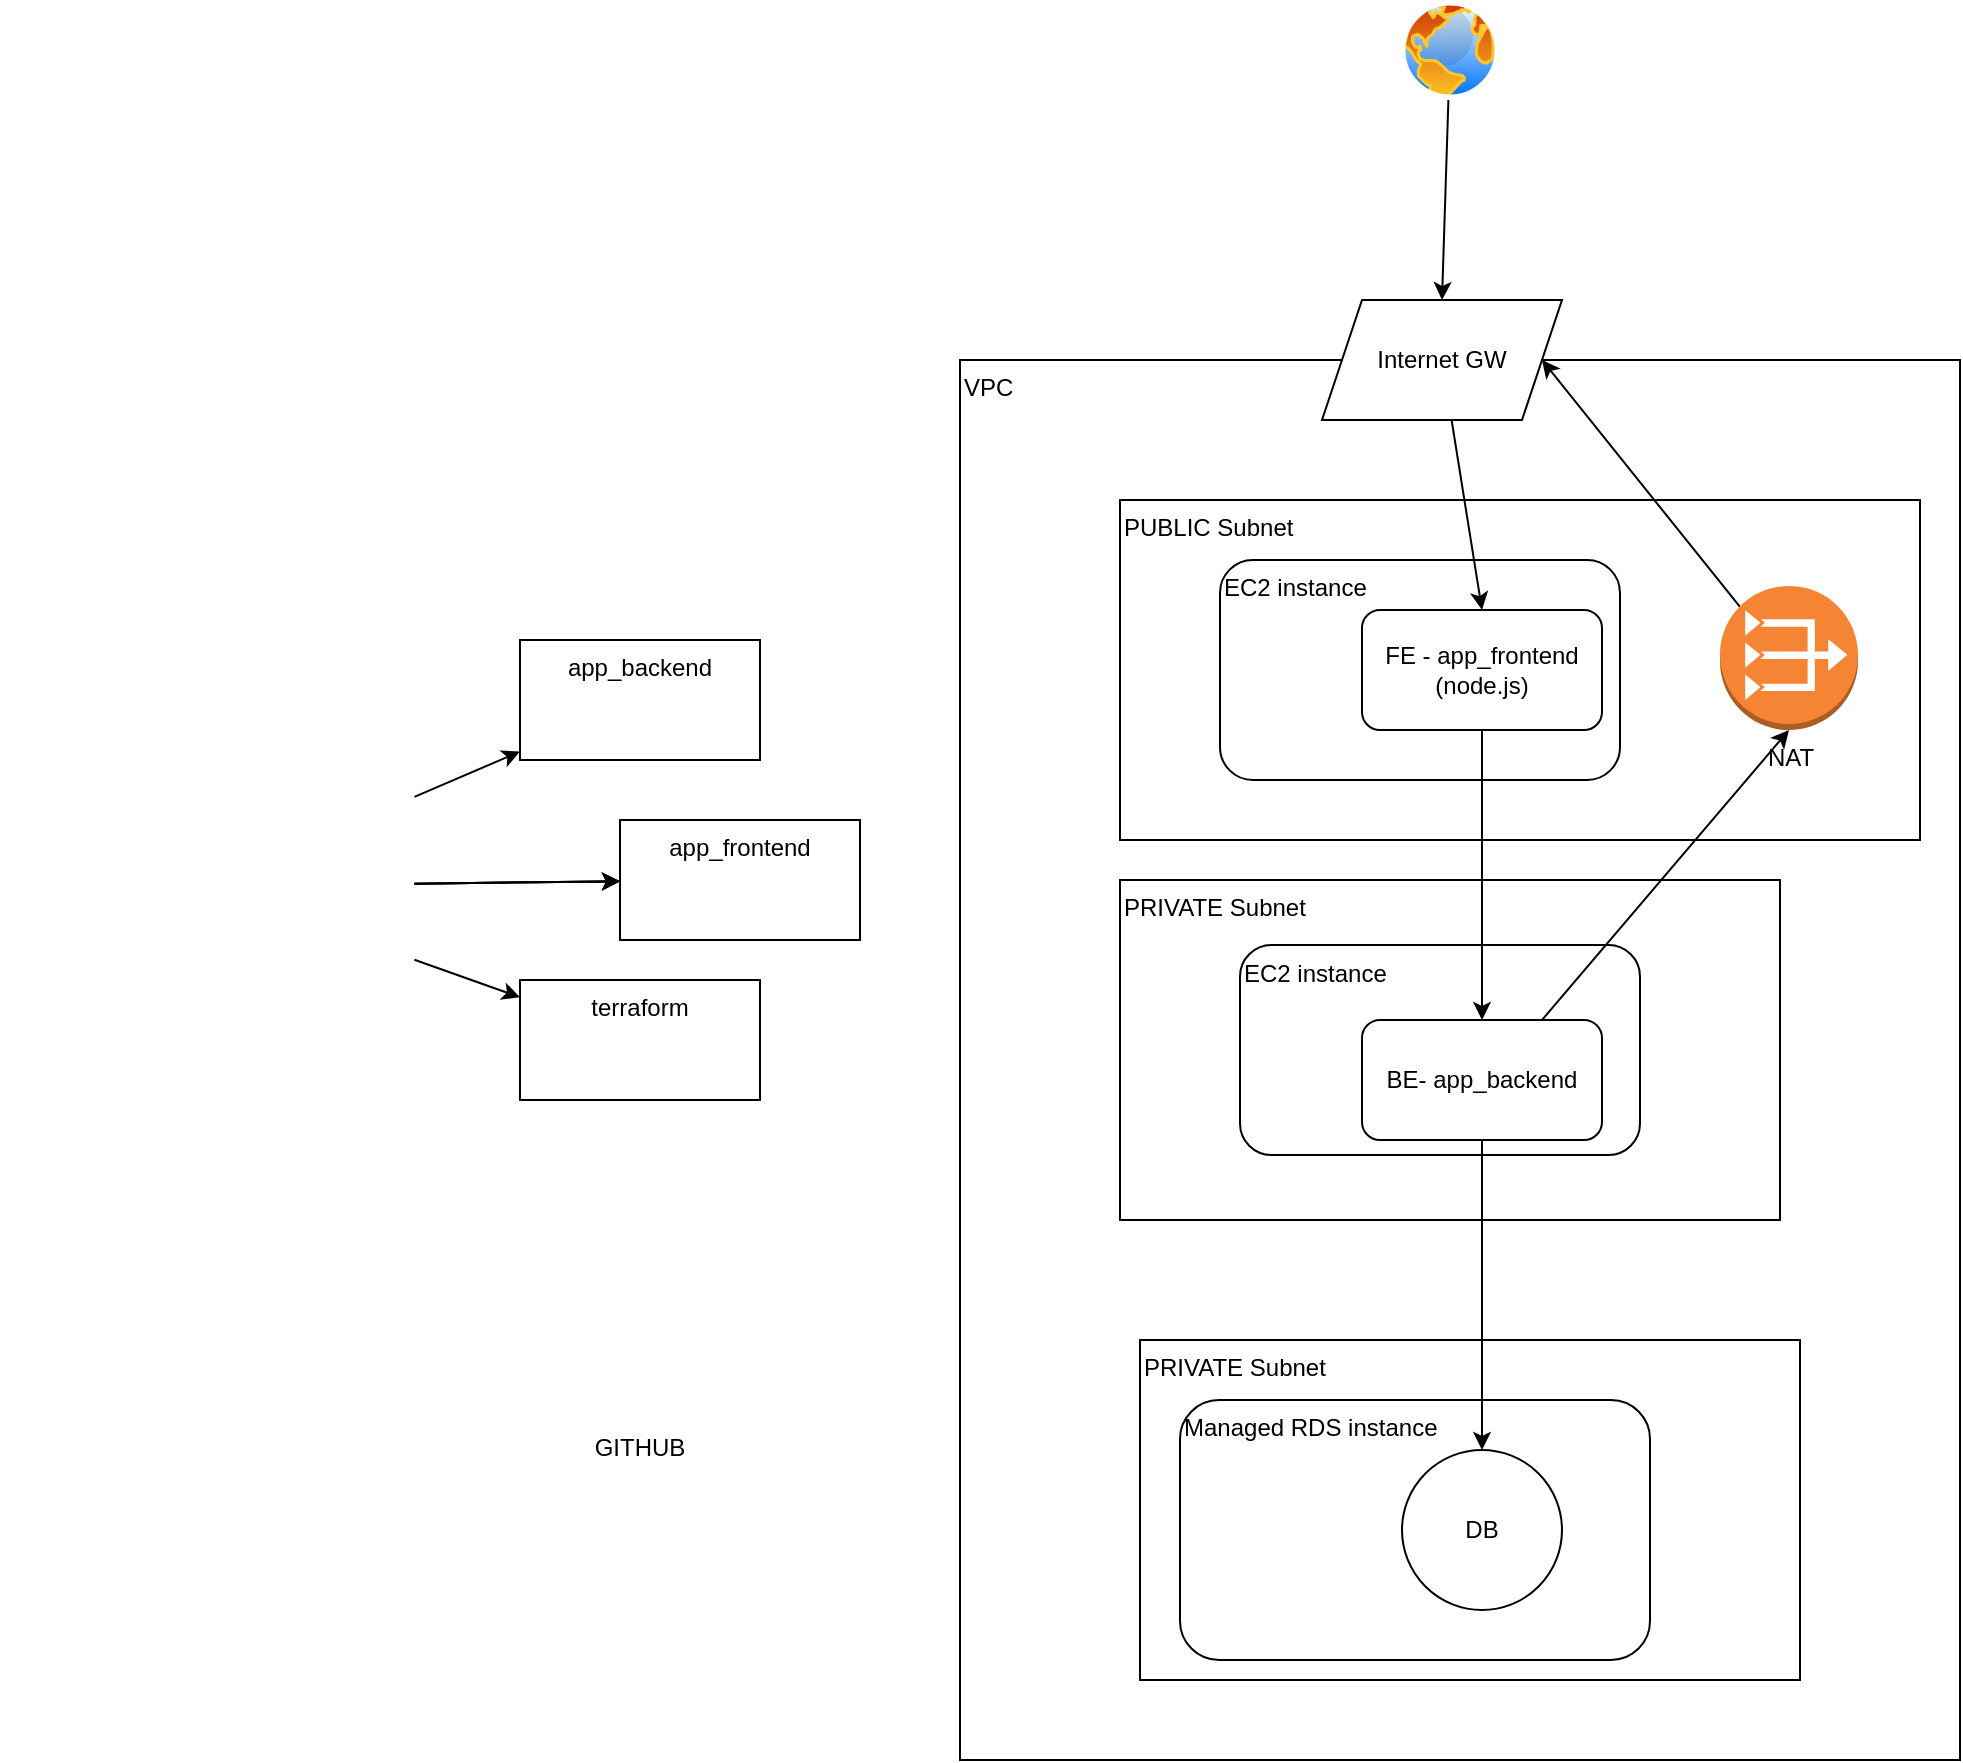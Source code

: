 <mxfile>
    <diagram id="W89EgYDWE0vb2bvmwvep" name="Page-1">
        <mxGraphModel dx="1478" dy="1830" grid="1" gridSize="10" guides="1" tooltips="1" connect="1" arrows="1" fold="1" page="1" pageScale="1" pageWidth="850" pageHeight="1100" math="0" shadow="0">
            <root>
                <mxCell id="0"/>
                <mxCell id="1" parent="0"/>
                <mxCell id="14" value="VPC" style="rounded=0;whiteSpace=wrap;html=1;align=left;verticalAlign=top;" parent="1" vertex="1">
                    <mxGeometry x="-70" y="-70" width="500" height="700" as="geometry"/>
                </mxCell>
                <mxCell id="13" value="PRIVATE Subnet" style="rounded=0;whiteSpace=wrap;html=1;align=left;verticalAlign=top;" parent="1" vertex="1">
                    <mxGeometry x="20" y="420" width="330" height="170" as="geometry"/>
                </mxCell>
                <mxCell id="12" value="PRIVATE Subnet" style="rounded=0;whiteSpace=wrap;html=1;align=left;verticalAlign=top;" parent="1" vertex="1">
                    <mxGeometry x="10" y="190" width="330" height="170" as="geometry"/>
                </mxCell>
                <mxCell id="11" value="PUBLIC Subnet" style="rounded=0;whiteSpace=wrap;html=1;align=left;verticalAlign=top;" parent="1" vertex="1">
                    <mxGeometry x="10" width="400" height="170" as="geometry"/>
                </mxCell>
                <mxCell id="10" value="Managed RDS instance" style="rounded=1;whiteSpace=wrap;html=1;horizontal=1;verticalAlign=top;align=left;" parent="1" vertex="1">
                    <mxGeometry x="40" y="450" width="235" height="130" as="geometry"/>
                </mxCell>
                <mxCell id="9" value="EC2 instance" style="rounded=1;whiteSpace=wrap;html=1;horizontal=1;verticalAlign=top;align=left;" parent="1" vertex="1">
                    <mxGeometry x="70" y="222.5" width="200" height="105" as="geometry"/>
                </mxCell>
                <mxCell id="8" value="EC2 instance" style="rounded=1;whiteSpace=wrap;html=1;horizontal=1;verticalAlign=top;align=left;" parent="1" vertex="1">
                    <mxGeometry x="60" y="30" width="200" height="110" as="geometry"/>
                </mxCell>
                <mxCell id="5" value="" style="edgeStyle=none;html=1;" parent="1" source="2" target="4" edge="1">
                    <mxGeometry relative="1" as="geometry"/>
                </mxCell>
                <mxCell id="2" value="FE - app_frontend (node.js)" style="rounded=1;whiteSpace=wrap;html=1;" parent="1" vertex="1">
                    <mxGeometry x="131" y="55" width="120" height="60" as="geometry"/>
                </mxCell>
                <mxCell id="7" value="" style="edgeStyle=none;html=1;" parent="1" source="4" target="6" edge="1">
                    <mxGeometry relative="1" as="geometry"/>
                </mxCell>
                <mxCell id="4" value="BE- app_backend" style="whiteSpace=wrap;html=1;rounded=1;" parent="1" vertex="1">
                    <mxGeometry x="131" y="260" width="120" height="60" as="geometry"/>
                </mxCell>
                <mxCell id="6" value="DB" style="ellipse;whiteSpace=wrap;html=1;rounded=1;" parent="1" vertex="1">
                    <mxGeometry x="151" y="475" width="80" height="80" as="geometry"/>
                </mxCell>
                <mxCell id="18" style="edgeStyle=none;html=1;entryX=0.5;entryY=0;entryDx=0;entryDy=0;" parent="1" source="15" target="2" edge="1">
                    <mxGeometry relative="1" as="geometry"/>
                </mxCell>
                <mxCell id="15" value="Internet GW" style="shape=parallelogram;perimeter=parallelogramPerimeter;whiteSpace=wrap;html=1;fixedSize=1;rounded=0;" parent="1" vertex="1">
                    <mxGeometry x="111" y="-100" width="120" height="60" as="geometry"/>
                </mxCell>
                <mxCell id="17" style="edgeStyle=none;html=1;entryX=0.5;entryY=0;entryDx=0;entryDy=0;" parent="1" source="16" target="15" edge="1">
                    <mxGeometry relative="1" as="geometry"/>
                </mxCell>
                <mxCell id="16" value="" style="aspect=fixed;perimeter=ellipsePerimeter;html=1;align=center;shadow=0;dashed=0;spacingTop=3;image;image=img/lib/active_directory/internet_globe.svg;rounded=0;" parent="1" vertex="1">
                    <mxGeometry x="150" y="-250" width="50" height="50" as="geometry"/>
                </mxCell>
                <mxCell id="22" style="edgeStyle=none;html=1;entryX=1;entryY=0.5;entryDx=0;entryDy=0;exitX=0.145;exitY=0.145;exitDx=0;exitDy=0;exitPerimeter=0;" parent="1" source="20" target="15" edge="1">
                    <mxGeometry relative="1" as="geometry"/>
                </mxCell>
                <mxCell id="20" value="NAT" style="outlineConnect=0;dashed=0;verticalLabelPosition=bottom;verticalAlign=top;align=center;html=1;shape=mxgraph.aws3.vpc_nat_gateway;fillColor=#F58534;gradientColor=none;rounded=0;" parent="1" vertex="1">
                    <mxGeometry x="310" y="43" width="69" height="72" as="geometry"/>
                </mxCell>
                <mxCell id="21" style="edgeStyle=none;html=1;entryX=0.5;entryY=1;entryDx=0;entryDy=0;entryPerimeter=0;exitX=0.75;exitY=0;exitDx=0;exitDy=0;" parent="1" source="4" target="20" edge="1">
                    <mxGeometry relative="1" as="geometry"/>
                </mxCell>
                <mxCell id="23" value="" style="shape=image;verticalLabelPosition=bottom;labelBackgroundColor=default;verticalAlign=top;aspect=fixed;imageAspect=0;image=https://www.vectorlogo.zone/logos/terraformio/terraformio-ar21.png;" vertex="1" parent="1">
                    <mxGeometry x="-342.79" y="-70" width="200" height="100" as="geometry"/>
                </mxCell>
                <mxCell id="28" value="" style="edgeStyle=none;html=1;" edge="1" parent="1" source="24" target="27">
                    <mxGeometry relative="1" as="geometry"/>
                </mxCell>
                <mxCell id="30" value="" style="edgeStyle=none;html=1;" edge="1" parent="1" source="24" target="29">
                    <mxGeometry relative="1" as="geometry"/>
                </mxCell>
                <mxCell id="31" value="" style="edgeStyle=none;html=1;" edge="1" parent="1" source="24" target="29">
                    <mxGeometry relative="1" as="geometry"/>
                </mxCell>
                <mxCell id="32" value="" style="edgeStyle=none;html=1;" edge="1" parent="1" source="24" target="29">
                    <mxGeometry relative="1" as="geometry"/>
                </mxCell>
                <mxCell id="35" value="" style="edgeStyle=none;html=1;" edge="1" parent="1" source="24" target="34">
                    <mxGeometry relative="1" as="geometry"/>
                </mxCell>
                <mxCell id="24" value="" style="shape=image;verticalLabelPosition=bottom;labelBackgroundColor=default;verticalAlign=top;aspect=fixed;imageAspect=0;image=https://miro.medium.com/v2/resize:fit:1075/0*_NKWW9qcekBPRnJ0.png;" vertex="1" parent="1">
                    <mxGeometry x="-550" y="140" width="207.21" height="106" as="geometry"/>
                </mxCell>
                <mxCell id="26" value="GITHUB" style="shape=image;verticalLabelPosition=bottom;labelBackgroundColor=default;verticalAlign=top;aspect=fixed;imageAspect=0;image=https://github.githubassets.com/assets/GitHub-Mark-ea2971cee799.png;" vertex="1" parent="1">
                    <mxGeometry x="-300" y="320" width="140" height="140" as="geometry"/>
                </mxCell>
                <mxCell id="27" value="app_backend" style="whiteSpace=wrap;html=1;verticalAlign=top;labelBackgroundColor=default;" vertex="1" parent="1">
                    <mxGeometry x="-290.005" y="70" width="120" height="60" as="geometry"/>
                </mxCell>
                <mxCell id="29" value="app_frontend&lt;br&gt;" style="whiteSpace=wrap;html=1;verticalAlign=top;labelBackgroundColor=default;" vertex="1" parent="1">
                    <mxGeometry x="-240.005" y="160" width="120" height="60" as="geometry"/>
                </mxCell>
                <mxCell id="34" value="terraform" style="whiteSpace=wrap;html=1;verticalAlign=top;labelBackgroundColor=default;" vertex="1" parent="1">
                    <mxGeometry x="-290.005" y="240" width="120" height="60" as="geometry"/>
                </mxCell>
            </root>
        </mxGraphModel>
    </diagram>
</mxfile>